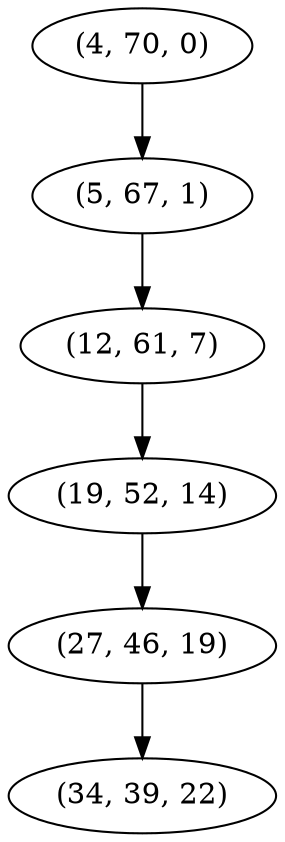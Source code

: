 digraph tree {
    "(4, 70, 0)";
    "(5, 67, 1)";
    "(12, 61, 7)";
    "(19, 52, 14)";
    "(27, 46, 19)";
    "(34, 39, 22)";
    "(4, 70, 0)" -> "(5, 67, 1)";
    "(5, 67, 1)" -> "(12, 61, 7)";
    "(12, 61, 7)" -> "(19, 52, 14)";
    "(19, 52, 14)" -> "(27, 46, 19)";
    "(27, 46, 19)" -> "(34, 39, 22)";
}
